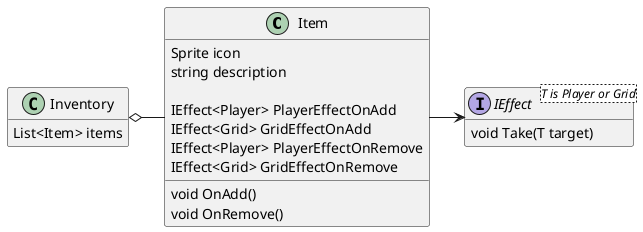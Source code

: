 @startuml
'https://plantuml.com/class-diagram

hide empty members

class Item
{
    Sprite icon
    string description
    
    IEffect<Player> PlayerEffectOnAdd
    IEffect<Grid> GridEffectOnAdd
    IEffect<Player> PlayerEffectOnRemove
    IEffect<Grid> GridEffectOnRemove
    void OnAdd()
    void OnRemove()
}

Inventory o- Item

class Inventory
{
    List<Item> items
}

interface IEffect<T is Player or Grid> {
    void Take(T target)
}
Item -> IEffect
'class PlayerEffect
'class GridEffect

@enduml
